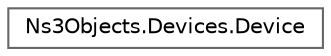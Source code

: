 digraph "Graphical Class Hierarchy"
{
 // LATEX_PDF_SIZE
  bgcolor="transparent";
  edge [fontname=Helvetica,fontsize=10,labelfontname=Helvetica,labelfontsize=10];
  node [fontname=Helvetica,fontsize=10,shape=box,height=0.2,width=0.4];
  rankdir="LR";
  Node0 [id="Node000000",label="Ns3Objects.Devices.Device",height=0.2,width=0.4,color="grey40", fillcolor="white", style="filled",URL="$class_ns3_objects_1_1_devices_1_1_device.html",tooltip=" "];
}
